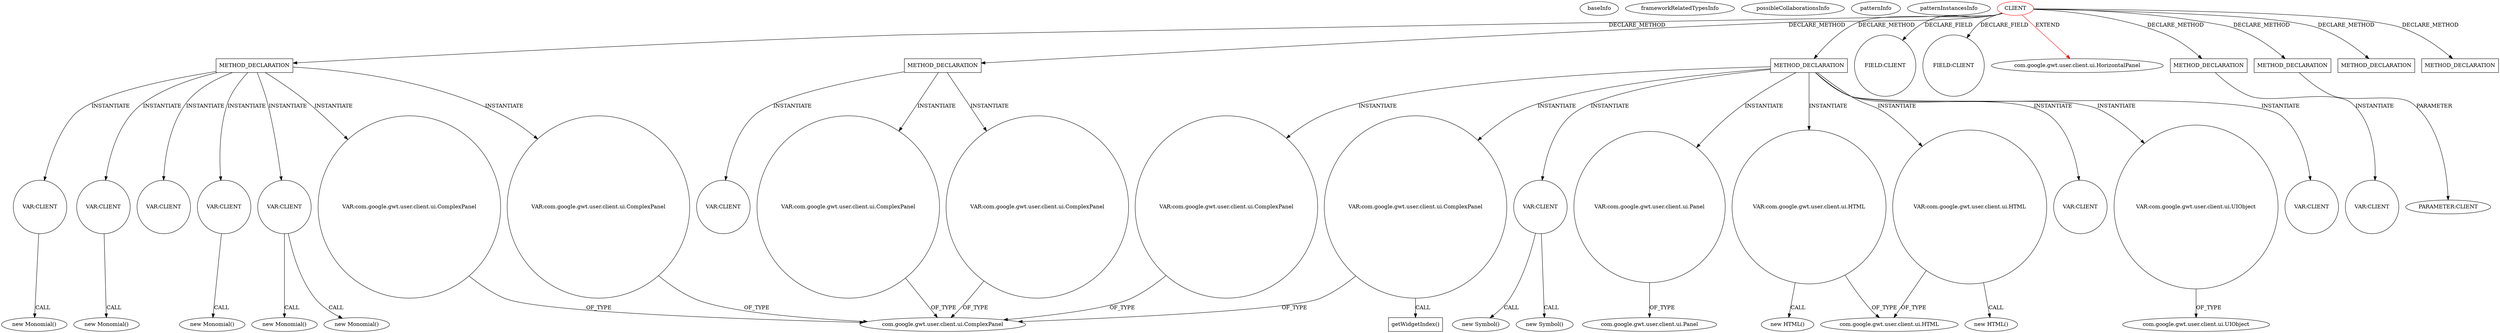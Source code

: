 digraph {
baseInfo[graphId=747,category="pattern",isAnonymous=false,possibleRelation=false]
frameworkRelatedTypesInfo[0="com.google.gwt.user.client.ui.HorizontalPanel"]
possibleCollaborationsInfo[]
patternInfo[frequency=2.0,patternRootClient=0]
patternInstancesInfo[0="luxferrari-AlgebrApp~/luxferrari-AlgebrApp/AlgebrApp-master/AlgebrApp/src/org/luxferrari/algebrapp/client/Product.java~Product~3664",1="luxferrari-AlgebrApp~/luxferrari-AlgebrApp/AlgebrApp-master/AlgebrApp/src/org/luxferrari/algebrapp/client/SubPolynomial.java~SubPolynomial~3660"]
211[label="new Monomial()",vertexType="CONSTRUCTOR_CALL",isFrameworkType=false]
203[label="VAR:CLIENT",vertexType="VARIABLE_EXPRESION",isFrameworkType=false,shape=circle]
158[label="METHOD_DECLARATION",vertexType="CLIENT_METHOD_DECLARATION",isFrameworkType=false,shape=box]
0[label="CLIENT",vertexType="ROOT_CLIENT_CLASS_DECLARATION",isFrameworkType=false,color=red]
28[label="METHOD_DECLARATION",vertexType="CLIENT_METHOD_DECLARATION",isFrameworkType=false,shape=box]
41[label="VAR:com.google.gwt.user.client.ui.UIObject",vertexType="VARIABLE_EXPRESION",isFrameworkType=false,shape=circle]
4[label="FIELD:CLIENT",vertexType="FIELD_DECLARATION",isFrameworkType=false,shape=circle]
7[label="FIELD:CLIENT",vertexType="FIELD_DECLARATION",isFrameworkType=false,shape=circle]
43[label="com.google.gwt.user.client.ui.UIObject",vertexType="FRAMEWORK_CLASS_TYPE",isFrameworkType=false]
89[label="VAR:CLIENT",vertexType="VARIABLE_EXPRESION",isFrameworkType=false,shape=circle]
202[label="new Monomial()",vertexType="CONSTRUCTOR_CALL",isFrameworkType=false]
194[label="VAR:CLIENT",vertexType="VARIABLE_EXPRESION",isFrameworkType=false,shape=circle]
193[label="new Monomial()",vertexType="CONSTRUCTOR_CALL",isFrameworkType=false]
172[label="VAR:CLIENT",vertexType="VARIABLE_EXPRESION",isFrameworkType=false,shape=circle]
171[label="new Monomial()",vertexType="CONSTRUCTOR_CALL",isFrameworkType=false]
57[label="VAR:CLIENT",vertexType="VARIABLE_EXPRESION",isFrameworkType=false,shape=circle]
51[label="VAR:CLIENT",vertexType="VARIABLE_EXPRESION",isFrameworkType=false,shape=circle]
161[label="VAR:CLIENT",vertexType="VARIABLE_EXPRESION",isFrameworkType=false,shape=circle]
182[label="VAR:CLIENT",vertexType="VARIABLE_EXPRESION",isFrameworkType=false,shape=circle]
190[label="VAR:com.google.gwt.user.client.ui.ComplexPanel",vertexType="VARIABLE_EXPRESION",isFrameworkType=false,shape=circle]
1[label="com.google.gwt.user.client.ui.HorizontalPanel",vertexType="FRAMEWORK_CLASS_TYPE",isFrameworkType=false]
132[label="new Symbol()",vertexType="CONSTRUCTOR_CALL",isFrameworkType=false]
74[label="new Symbol()",vertexType="CONSTRUCTOR_CALL",isFrameworkType=false]
29[label="VAR:com.google.gwt.user.client.ui.Panel",vertexType="VARIABLE_EXPRESION",isFrameworkType=false,shape=circle]
40[label="com.google.gwt.user.client.ui.ComplexPanel",vertexType="FRAMEWORK_CLASS_TYPE",isFrameworkType=false]
31[label="com.google.gwt.user.client.ui.Panel",vertexType="FRAMEWORK_CLASS_TYPE",isFrameworkType=false]
154[label="VAR:com.google.gwt.user.client.ui.ComplexPanel",vertexType="VARIABLE_EXPRESION",isFrameworkType=false,shape=circle]
151[label="VAR:com.google.gwt.user.client.ui.ComplexPanel",vertexType="VARIABLE_EXPRESION",isFrameworkType=false,shape=circle]
141[label="VAR:com.google.gwt.user.client.ui.HTML",vertexType="VARIABLE_EXPRESION",isFrameworkType=false,shape=circle]
140[label="new HTML()",vertexType="CONSTRUCTOR_CALL",isFrameworkType=false]
84[label="com.google.gwt.user.client.ui.HTML",vertexType="FRAMEWORK_CLASS_TYPE",isFrameworkType=false]
215[label="METHOD_DECLARATION",vertexType="CLIENT_METHOD_DECLARATION",isFrameworkType=false,shape=box]
226[label="VAR:CLIENT",vertexType="VARIABLE_EXPRESION",isFrameworkType=false,shape=circle]
44[label="VAR:com.google.gwt.user.client.ui.ComplexPanel",vertexType="VARIABLE_EXPRESION",isFrameworkType=false,shape=circle]
83[label="VAR:com.google.gwt.user.client.ui.HTML",vertexType="VARIABLE_EXPRESION",isFrameworkType=false,shape=circle]
82[label="new HTML()",vertexType="CONSTRUCTOR_CALL",isFrameworkType=false]
146[label="METHOD_DECLARATION",vertexType="CLIENT_METHOD_DECLARATION",isFrameworkType=false,shape=box]
149[label="VAR:CLIENT",vertexType="VARIABLE_EXPRESION",isFrameworkType=false,shape=circle]
181[label="new Monomial()",vertexType="CONSTRUCTOR_CALL",isFrameworkType=false]
65[label="VAR:com.google.gwt.user.client.ui.ComplexPanel",vertexType="VARIABLE_EXPRESION",isFrameworkType=false,shape=circle]
208[label="VAR:com.google.gwt.user.client.ui.ComplexPanel",vertexType="VARIABLE_EXPRESION",isFrameworkType=false,shape=circle]
45[label="getWidgetIndex()",vertexType="INSIDE_CALL",isFrameworkType=false,shape=box]
20[label="METHOD_DECLARATION",vertexType="CLIENT_METHOD_DECLARATION",isFrameworkType=false,shape=box]
21[label="PARAMETER:CLIENT",vertexType="PARAMETER_DECLARATION",isFrameworkType=false]
17[label="METHOD_DECLARATION",vertexType="CLIENT_METHOD_DECLARATION",isFrameworkType=false,shape=box]
13[label="METHOD_DECLARATION",vertexType="CLIENT_METHOD_DECLARATION",isFrameworkType=false,shape=box]
158->182[label="INSTANTIATE"]
146->154[label="INSTANTIATE"]
146->151[label="INSTANTIATE"]
83->82[label="CALL"]
141->140[label="CALL"]
83->84[label="OF_TYPE"]
28->29[label="INSTANTIATE"]
158->194[label="INSTANTIATE"]
28->141[label="INSTANTIATE"]
172->171[label="CALL"]
158->208[label="INSTANTIATE"]
194->193[label="CALL"]
57->74[label="CALL"]
0->13[label="DECLARE_METHOD"]
141->84[label="OF_TYPE"]
0->1[label="EXTEND",color=red]
151->40[label="OF_TYPE"]
0->28[label="DECLARE_METHOD"]
0->7[label="DECLARE_FIELD"]
28->57[label="INSTANTIATE"]
0->20[label="DECLARE_METHOD"]
44->40[label="OF_TYPE"]
28->41[label="INSTANTIATE"]
158->190[label="INSTANTIATE"]
0->146[label="DECLARE_METHOD"]
0->215[label="DECLARE_METHOD"]
0->17[label="DECLARE_METHOD"]
215->226[label="INSTANTIATE"]
41->43[label="OF_TYPE"]
158->203[label="INSTANTIATE"]
28->89[label="INSTANTIATE"]
203->202[label="CALL"]
28->65[label="INSTANTIATE"]
158->172[label="INSTANTIATE"]
208->40[label="OF_TYPE"]
65->40[label="OF_TYPE"]
20->21[label="PARAMETER"]
0->4[label="DECLARE_FIELD"]
203->211[label="CALL"]
158->161[label="INSTANTIATE"]
44->45[label="CALL"]
190->40[label="OF_TYPE"]
57->132[label="CALL"]
29->31[label="OF_TYPE"]
182->181[label="CALL"]
154->40[label="OF_TYPE"]
0->158[label="DECLARE_METHOD"]
146->149[label="INSTANTIATE"]
28->44[label="INSTANTIATE"]
28->51[label="INSTANTIATE"]
28->83[label="INSTANTIATE"]
}
